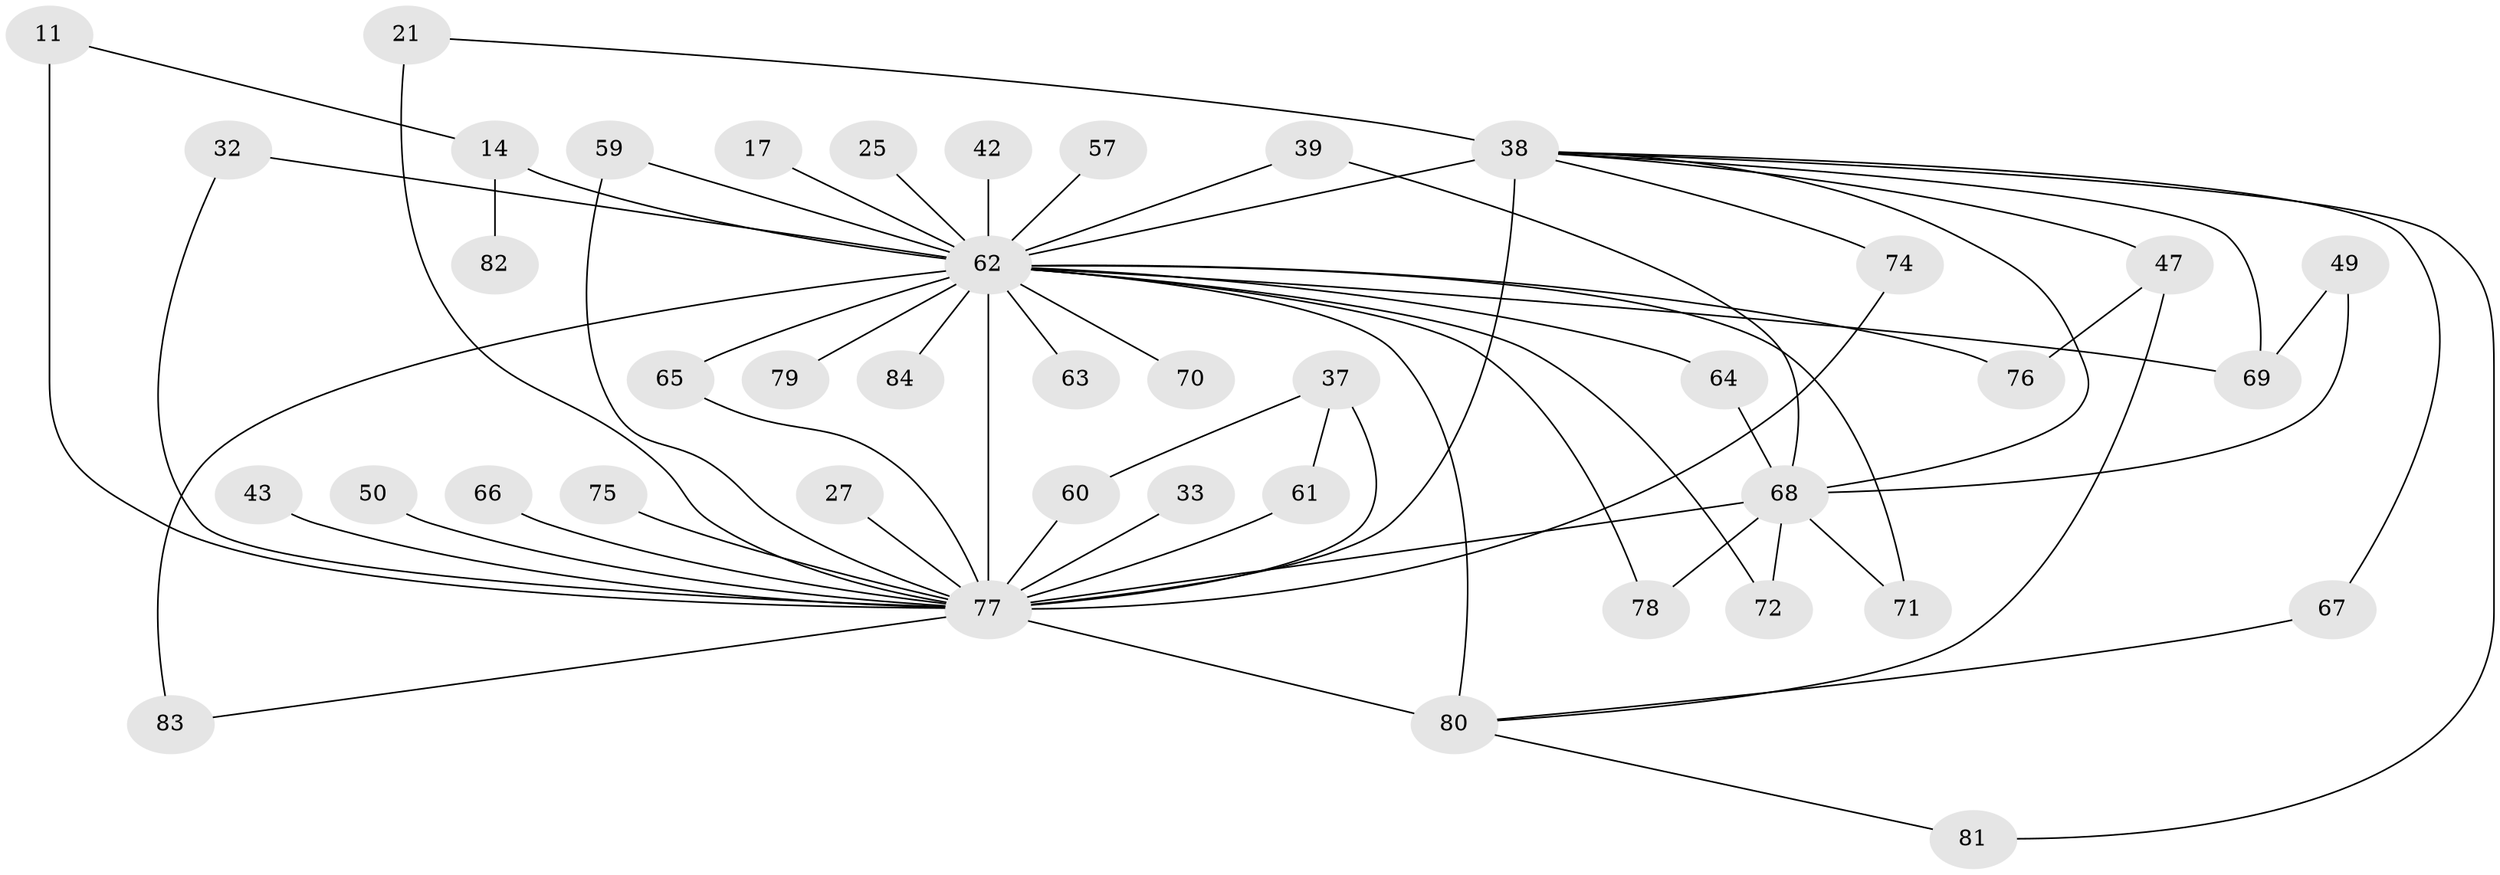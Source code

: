 // original degree distribution, {21: 0.011904761904761904, 28: 0.011904761904761904, 14: 0.023809523809523808, 18: 0.011904761904761904, 17: 0.023809523809523808, 19: 0.011904761904761904, 20: 0.011904761904761904, 23: 0.011904761904761904, 3: 0.2261904761904762, 5: 0.011904761904761904, 2: 0.5476190476190477, 4: 0.07142857142857142, 9: 0.011904761904761904, 8: 0.011904761904761904}
// Generated by graph-tools (version 1.1) at 2025/44/03/09/25 04:44:53]
// undirected, 42 vertices, 64 edges
graph export_dot {
graph [start="1"]
  node [color=gray90,style=filled];
  11;
  14 [super="+13"];
  17;
  21 [super="+20"];
  25;
  27;
  32;
  33;
  37;
  38 [super="+22+31+8"];
  39;
  42 [super="+15"];
  43;
  47 [super="+29"];
  49;
  50;
  57 [super="+44"];
  59 [super="+36+30+45"];
  60;
  61;
  62 [super="+51+56+10+9"];
  63;
  64 [super="+28"];
  65 [super="+35"];
  66 [super="+53"];
  67;
  68 [super="+24+52+46"];
  69 [super="+48"];
  70;
  71;
  72;
  74;
  75;
  76;
  77 [super="+6+16+18+41+58+7"];
  78;
  79;
  80 [super="+73+23+34+54"];
  81;
  82 [super="+40"];
  83 [super="+55+12"];
  84;
  11 -- 14;
  11 -- 77 [weight=2];
  14 -- 82 [weight=2];
  14 -- 62 [weight=2];
  17 -- 62 [weight=3];
  21 -- 38;
  21 -- 77 [weight=3];
  25 -- 62;
  27 -- 77 [weight=2];
  32 -- 62;
  32 -- 77;
  33 -- 77 [weight=2];
  37 -- 60;
  37 -- 61;
  37 -- 77 [weight=2];
  38 -- 67;
  38 -- 68 [weight=2];
  38 -- 69;
  38 -- 74;
  38 -- 47;
  38 -- 81;
  38 -- 62 [weight=11];
  38 -- 77 [weight=9];
  39 -- 68;
  39 -- 62;
  42 -- 62 [weight=2];
  43 -- 77 [weight=2];
  47 -- 76;
  47 -- 80 [weight=2];
  49 -- 69;
  49 -- 68;
  50 -- 77;
  57 -- 62 [weight=3];
  59 -- 62;
  59 -- 77 [weight=4];
  60 -- 77;
  61 -- 77;
  62 -- 64 [weight=2];
  62 -- 65;
  62 -- 71;
  62 -- 72;
  62 -- 76;
  62 -- 78;
  62 -- 84 [weight=2];
  62 -- 63 [weight=2];
  62 -- 80;
  62 -- 69 [weight=2];
  62 -- 70 [weight=2];
  62 -- 77 [weight=22];
  62 -- 79;
  62 -- 83 [weight=3];
  64 -- 68;
  65 -- 77;
  66 -- 77 [weight=3];
  67 -- 80;
  68 -- 72;
  68 -- 71;
  68 -- 78;
  68 -- 77 [weight=4];
  74 -- 77;
  75 -- 77 [weight=2];
  77 -- 80 [weight=4];
  77 -- 83;
  80 -- 81;
}
